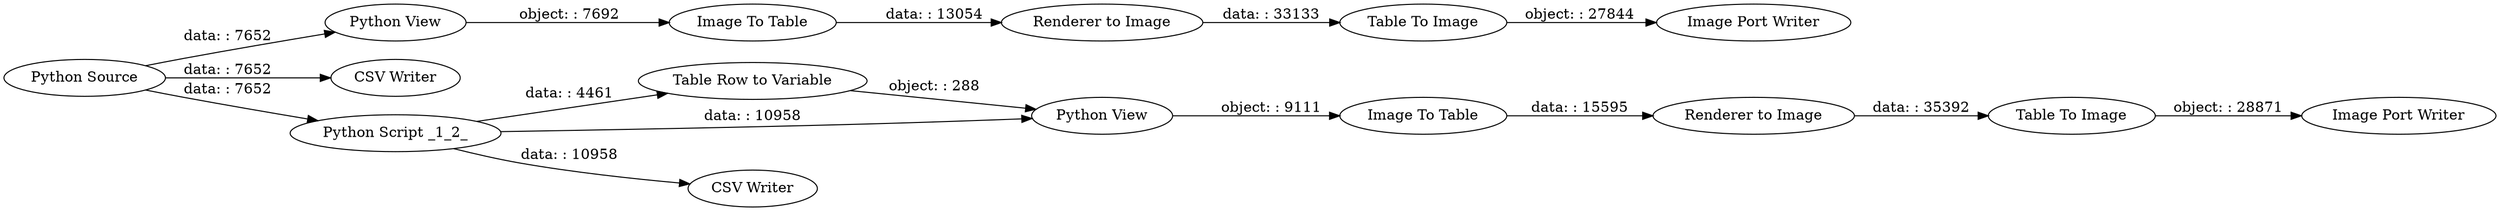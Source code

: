digraph {
	"1520167635949735887_1" [label="Python Source"]
	"1520167635949735887_253" [label="Table To Image"]
	"1520167635949735887_254" [label="Image Port Writer"]
	"1520167635949735887_5" [label="Python View"]
	"1520167635949735887_256" [label="Renderer to Image"]
	"1520167635949735887_8" [label="Table Row to Variable"]
	"1520167635949735887_2" [label="CSV Writer"]
	"1520167635949735887_251" [label="Image To Table"]
	"1520167635949735887_6" [label="Python View"]
	"1520167635949735887_255" [label="Image To Table"]
	"1520167635949735887_9" [label="CSV Writer"]
	"1520167635949735887_257" [label="Table To Image"]
	"1520167635949735887_7" [label="Python Script _1_2_"]
	"1520167635949735887_250" [label="Renderer to Image"]
	"1520167635949735887_252" [label="Image Port Writer"]
	"1520167635949735887_255" -> "1520167635949735887_256" [label="data: : 15595"]
	"1520167635949735887_7" -> "1520167635949735887_8" [label="data: : 4461"]
	"1520167635949735887_250" -> "1520167635949735887_253" [label="data: : 33133"]
	"1520167635949735887_7" -> "1520167635949735887_6" [label="data: : 10958"]
	"1520167635949735887_257" -> "1520167635949735887_254" [label="object: : 28871"]
	"1520167635949735887_1" -> "1520167635949735887_2" [label="data: : 7652"]
	"1520167635949735887_5" -> "1520167635949735887_251" [label="object: : 7692"]
	"1520167635949735887_7" -> "1520167635949735887_9" [label="data: : 10958"]
	"1520167635949735887_256" -> "1520167635949735887_257" [label="data: : 35392"]
	"1520167635949735887_1" -> "1520167635949735887_7" [label="data: : 7652"]
	"1520167635949735887_8" -> "1520167635949735887_6" [label="object: : 288"]
	"1520167635949735887_251" -> "1520167635949735887_250" [label="data: : 13054"]
	"1520167635949735887_6" -> "1520167635949735887_255" [label="object: : 9111"]
	"1520167635949735887_253" -> "1520167635949735887_252" [label="object: : 27844"]
	"1520167635949735887_1" -> "1520167635949735887_5" [label="data: : 7652"]
	rankdir=LR
}
